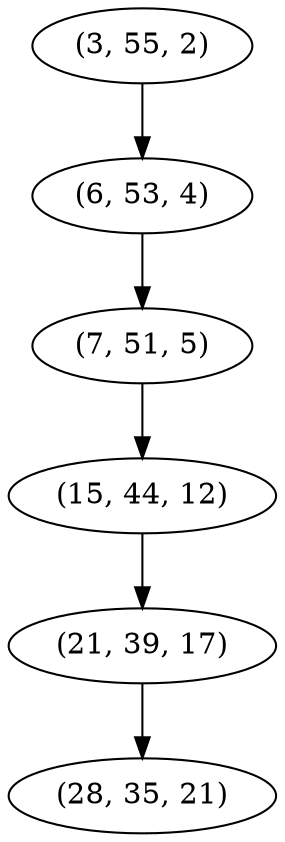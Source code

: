 digraph tree {
    "(3, 55, 2)";
    "(6, 53, 4)";
    "(7, 51, 5)";
    "(15, 44, 12)";
    "(21, 39, 17)";
    "(28, 35, 21)";
    "(3, 55, 2)" -> "(6, 53, 4)";
    "(6, 53, 4)" -> "(7, 51, 5)";
    "(7, 51, 5)" -> "(15, 44, 12)";
    "(15, 44, 12)" -> "(21, 39, 17)";
    "(21, 39, 17)" -> "(28, 35, 21)";
}
